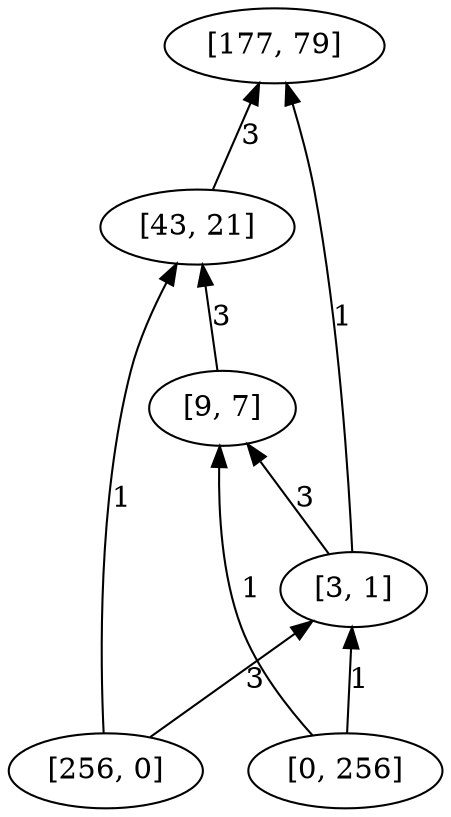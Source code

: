 digraph "DD" { 
rankdir = "BT" 
graph [ ordering = "out"];
5001 -> 2[label = "1"];
5001 -> 4[label = "3"];
5002 -> 3[label = "1"];
5002 -> 4[label = "1"];
2 -> 1[label = "3"];
3 -> 2[label = "3"];
4 -> 1[label = "1"];
4 -> 3[label = "3"];
5001 [label = "[256, 0]",  shape = oval]
5002 [label = "[0, 256]",  shape = oval]
1 [label = "[177, 79]",  shape = oval]
2 [label = "[43, 21]",  shape = oval]
3 [label = "[9, 7]",  shape = oval]
4 [label = "[3, 1]",  shape = oval]
}
